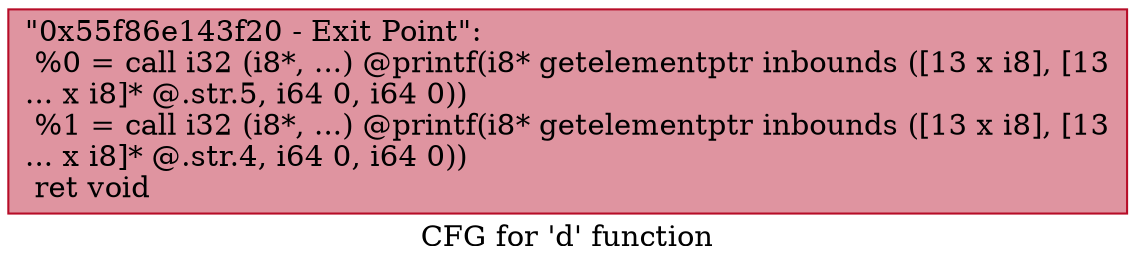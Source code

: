 digraph "CFG for 'd' function" {
	label="CFG for 'd' function";

	Node0x55f86e143f20 [shape=record,color="#b70d28ff", style=filled, fillcolor="#b70d2870",label="{\"0x55f86e143f20 - Exit Point\":\l  %0 = call i32 (i8*, ...) @printf(i8* getelementptr inbounds ([13 x i8], [13\l... x i8]* @.str.5, i64 0, i64 0))\l  %1 = call i32 (i8*, ...) @printf(i8* getelementptr inbounds ([13 x i8], [13\l... x i8]* @.str.4, i64 0, i64 0))\l  ret void\l}"];
}
